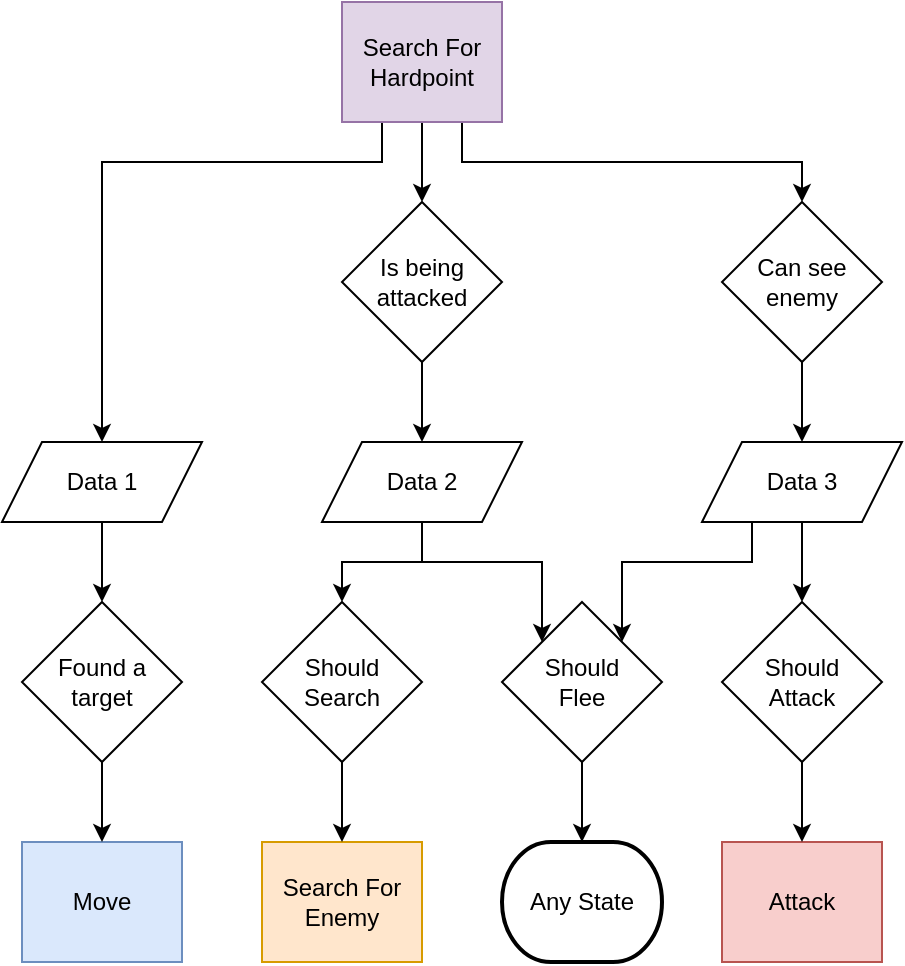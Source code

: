 <mxfile version="18.0.1" type="device"><diagram id="K00by-oeqzR-jrdCifVi" name="Page-1"><mxGraphModel dx="868" dy="553" grid="1" gridSize="10" guides="1" tooltips="1" connect="1" arrows="1" fold="1" page="1" pageScale="1" pageWidth="850" pageHeight="1100" math="0" shadow="0"><root><mxCell id="0"/><mxCell id="1" parent="0"/><mxCell id="GZE3jlbCPs0Vit53yO_S-5" value="Move" style="rounded=0;whiteSpace=wrap;html=1;fillColor=#dae8fc;strokeColor=#6c8ebf;" parent="1" vertex="1"><mxGeometry x="20" y="440" width="80" height="60" as="geometry"/></mxCell><mxCell id="wwzFOBsflsGtSkl74p69-27" style="edgeStyle=orthogonalEdgeStyle;rounded=0;orthogonalLoop=1;jettySize=auto;html=1;exitX=0.25;exitY=1;exitDx=0;exitDy=0;" parent="1" source="GZE3jlbCPs0Vit53yO_S-9" target="wwzFOBsflsGtSkl74p69-2" edge="1"><mxGeometry relative="1" as="geometry"><Array as="points"><mxPoint x="200" y="100"/><mxPoint x="60" y="100"/></Array></mxGeometry></mxCell><mxCell id="wwzFOBsflsGtSkl74p69-35" style="edgeStyle=orthogonalEdgeStyle;rounded=0;orthogonalLoop=1;jettySize=auto;html=1;exitX=0.5;exitY=1;exitDx=0;exitDy=0;entryX=0.5;entryY=0;entryDx=0;entryDy=0;" parent="1" source="GZE3jlbCPs0Vit53yO_S-9" target="wwzFOBsflsGtSkl74p69-34" edge="1"><mxGeometry relative="1" as="geometry"/></mxCell><mxCell id="wwzFOBsflsGtSkl74p69-47" style="edgeStyle=orthogonalEdgeStyle;rounded=0;orthogonalLoop=1;jettySize=auto;html=1;exitX=0.75;exitY=1;exitDx=0;exitDy=0;entryX=0.5;entryY=0;entryDx=0;entryDy=0;" parent="1" source="GZE3jlbCPs0Vit53yO_S-9" target="wwzFOBsflsGtSkl74p69-42" edge="1"><mxGeometry relative="1" as="geometry"><Array as="points"><mxPoint x="240" y="100"/><mxPoint x="410" y="100"/></Array></mxGeometry></mxCell><mxCell id="GZE3jlbCPs0Vit53yO_S-9" value="Search For Hardpoint" style="rounded=0;whiteSpace=wrap;html=1;fillColor=#e1d5e7;strokeColor=#9673a6;" parent="1" vertex="1"><mxGeometry x="180" y="20" width="80" height="60" as="geometry"/></mxCell><mxCell id="GZE3jlbCPs0Vit53yO_S-16" value="Attack" style="rounded=0;whiteSpace=wrap;html=1;fillColor=#f8cecc;strokeColor=#b85450;" parent="1" vertex="1"><mxGeometry x="370" y="440" width="80" height="60" as="geometry"/></mxCell><mxCell id="GZE3jlbCPs0Vit53yO_S-19" value="Search For Enemy" style="rounded=0;whiteSpace=wrap;html=1;fillColor=#ffe6cc;strokeColor=#d79b00;" parent="1" vertex="1"><mxGeometry x="140" y="440" width="80" height="60" as="geometry"/></mxCell><mxCell id="wwzFOBsflsGtSkl74p69-8" style="edgeStyle=orthogonalEdgeStyle;rounded=0;orthogonalLoop=1;jettySize=auto;html=1;exitX=0.5;exitY=1;exitDx=0;exitDy=0;" parent="1" source="wwzFOBsflsGtSkl74p69-1" target="GZE3jlbCPs0Vit53yO_S-5" edge="1"><mxGeometry relative="1" as="geometry"/></mxCell><mxCell id="wwzFOBsflsGtSkl74p69-1" value="Found a target" style="rhombus;whiteSpace=wrap;html=1;" parent="1" vertex="1"><mxGeometry x="20" y="320" width="80" height="80" as="geometry"/></mxCell><mxCell id="wwzFOBsflsGtSkl74p69-10" style="edgeStyle=orthogonalEdgeStyle;rounded=0;orthogonalLoop=1;jettySize=auto;html=1;exitX=0.5;exitY=1;exitDx=0;exitDy=0;" parent="1" source="wwzFOBsflsGtSkl74p69-2" target="wwzFOBsflsGtSkl74p69-1" edge="1"><mxGeometry relative="1" as="geometry"/></mxCell><mxCell id="wwzFOBsflsGtSkl74p69-2" value="Data 1" style="shape=parallelogram;perimeter=parallelogramPerimeter;whiteSpace=wrap;html=1;fixedSize=1;" parent="1" vertex="1"><mxGeometry x="10" y="240" width="100" height="40" as="geometry"/></mxCell><mxCell id="wwzFOBsflsGtSkl74p69-25" style="edgeStyle=orthogonalEdgeStyle;rounded=0;orthogonalLoop=1;jettySize=auto;html=1;exitX=0.5;exitY=1;exitDx=0;exitDy=0;entryX=0.5;entryY=0;entryDx=0;entryDy=0;" parent="1" source="wwzFOBsflsGtSkl74p69-3" target="GZE3jlbCPs0Vit53yO_S-16" edge="1"><mxGeometry relative="1" as="geometry"/></mxCell><mxCell id="wwzFOBsflsGtSkl74p69-3" value="Should&lt;br&gt;Attack" style="rhombus;whiteSpace=wrap;html=1;" parent="1" vertex="1"><mxGeometry x="370" y="320" width="80" height="80" as="geometry"/></mxCell><mxCell id="wwzFOBsflsGtSkl74p69-24" style="edgeStyle=orthogonalEdgeStyle;rounded=0;orthogonalLoop=1;jettySize=auto;html=1;exitX=0.5;exitY=1;exitDx=0;exitDy=0;entryX=0.5;entryY=0;entryDx=0;entryDy=0;" parent="1" source="wwzFOBsflsGtSkl74p69-4" target="wwzFOBsflsGtSkl74p69-3" edge="1"><mxGeometry relative="1" as="geometry"/></mxCell><mxCell id="wwzFOBsflsGtSkl74p69-46" style="edgeStyle=orthogonalEdgeStyle;rounded=0;orthogonalLoop=1;jettySize=auto;html=1;exitX=0.25;exitY=1;exitDx=0;exitDy=0;entryX=1;entryY=0;entryDx=0;entryDy=0;" parent="1" source="wwzFOBsflsGtSkl74p69-4" target="wwzFOBsflsGtSkl74p69-37" edge="1"><mxGeometry relative="1" as="geometry"/></mxCell><mxCell id="wwzFOBsflsGtSkl74p69-4" value="Data 3" style="shape=parallelogram;perimeter=parallelogramPerimeter;whiteSpace=wrap;html=1;fixedSize=1;" parent="1" vertex="1"><mxGeometry x="360" y="240" width="100" height="40" as="geometry"/></mxCell><mxCell id="wwzFOBsflsGtSkl74p69-33" style="edgeStyle=orthogonalEdgeStyle;rounded=0;orthogonalLoop=1;jettySize=auto;html=1;exitX=0.5;exitY=1;exitDx=0;exitDy=0;entryX=0.5;entryY=0;entryDx=0;entryDy=0;" parent="1" source="wwzFOBsflsGtSkl74p69-7" target="wwzFOBsflsGtSkl74p69-31" edge="1"><mxGeometry relative="1" as="geometry"/></mxCell><mxCell id="wwzFOBsflsGtSkl74p69-45" style="edgeStyle=orthogonalEdgeStyle;rounded=0;orthogonalLoop=1;jettySize=auto;html=1;exitX=0.5;exitY=1;exitDx=0;exitDy=0;entryX=0;entryY=0;entryDx=0;entryDy=0;" parent="1" source="wwzFOBsflsGtSkl74p69-7" target="wwzFOBsflsGtSkl74p69-37" edge="1"><mxGeometry relative="1" as="geometry"/></mxCell><mxCell id="wwzFOBsflsGtSkl74p69-7" value="Data 2" style="shape=parallelogram;perimeter=parallelogramPerimeter;whiteSpace=wrap;html=1;fixedSize=1;" parent="1" vertex="1"><mxGeometry x="170" y="240" width="100" height="40" as="geometry"/></mxCell><mxCell id="wwzFOBsflsGtSkl74p69-32" style="edgeStyle=orthogonalEdgeStyle;rounded=0;orthogonalLoop=1;jettySize=auto;html=1;exitX=0.5;exitY=1;exitDx=0;exitDy=0;entryX=0.5;entryY=0;entryDx=0;entryDy=0;" parent="1" source="wwzFOBsflsGtSkl74p69-31" target="GZE3jlbCPs0Vit53yO_S-19" edge="1"><mxGeometry relative="1" as="geometry"/></mxCell><mxCell id="wwzFOBsflsGtSkl74p69-31" value="Should Search" style="rhombus;whiteSpace=wrap;html=1;" parent="1" vertex="1"><mxGeometry x="140" y="320" width="80" height="80" as="geometry"/></mxCell><mxCell id="wwzFOBsflsGtSkl74p69-36" style="edgeStyle=orthogonalEdgeStyle;rounded=0;orthogonalLoop=1;jettySize=auto;html=1;exitX=0.5;exitY=1;exitDx=0;exitDy=0;entryX=0.5;entryY=0;entryDx=0;entryDy=0;" parent="1" source="wwzFOBsflsGtSkl74p69-34" target="wwzFOBsflsGtSkl74p69-7" edge="1"><mxGeometry relative="1" as="geometry"/></mxCell><mxCell id="wwzFOBsflsGtSkl74p69-34" value="Is being attacked" style="rhombus;whiteSpace=wrap;html=1;" parent="1" vertex="1"><mxGeometry x="180" y="120" width="80" height="80" as="geometry"/></mxCell><mxCell id="wwzFOBsflsGtSkl74p69-40" style="edgeStyle=orthogonalEdgeStyle;rounded=0;orthogonalLoop=1;jettySize=auto;html=1;exitX=0.5;exitY=1;exitDx=0;exitDy=0;entryX=0.5;entryY=0;entryDx=0;entryDy=0;entryPerimeter=0;" parent="1" source="wwzFOBsflsGtSkl74p69-37" target="wwzFOBsflsGtSkl74p69-39" edge="1"><mxGeometry relative="1" as="geometry"/></mxCell><mxCell id="wwzFOBsflsGtSkl74p69-37" value="Should &lt;br&gt;Flee" style="rhombus;whiteSpace=wrap;html=1;" parent="1" vertex="1"><mxGeometry x="260" y="320" width="80" height="80" as="geometry"/></mxCell><mxCell id="wwzFOBsflsGtSkl74p69-39" value="Any State" style="strokeWidth=2;html=1;shape=mxgraph.flowchart.terminator;whiteSpace=wrap;rounded=0;" parent="1" vertex="1"><mxGeometry x="260" y="440" width="80" height="60" as="geometry"/></mxCell><mxCell id="wwzFOBsflsGtSkl74p69-43" style="edgeStyle=orthogonalEdgeStyle;rounded=0;orthogonalLoop=1;jettySize=auto;html=1;exitX=0.5;exitY=1;exitDx=0;exitDy=0;entryX=0.5;entryY=0;entryDx=0;entryDy=0;" parent="1" source="wwzFOBsflsGtSkl74p69-42" target="wwzFOBsflsGtSkl74p69-4" edge="1"><mxGeometry relative="1" as="geometry"/></mxCell><mxCell id="wwzFOBsflsGtSkl74p69-42" value="Can see enemy" style="rhombus;whiteSpace=wrap;html=1;" parent="1" vertex="1"><mxGeometry x="370" y="120" width="80" height="80" as="geometry"/></mxCell></root></mxGraphModel></diagram></mxfile>